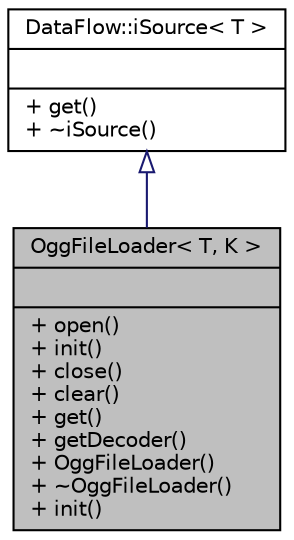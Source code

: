 digraph "OggFileLoader&lt; T, K &gt;"
{
 // INTERACTIVE_SVG=YES
  bgcolor="transparent";
  edge [fontname="Helvetica",fontsize="10",labelfontname="Helvetica",labelfontsize="10"];
  node [fontname="Helvetica",fontsize="10",shape=record];
  Node0 [label="{OggFileLoader\< T, K \>\n||+ open()\l+ init()\l+ close()\l+ clear()\l+ get()\l+ getDecoder()\l+ OggFileLoader()\l+ ~OggFileLoader()\l+ init()\l}",height=0.2,width=0.4,color="black", fillcolor="grey75", style="filled", fontcolor="black"];
  Node1 -> Node0 [dir="back",color="midnightblue",fontsize="10",style="solid",arrowtail="onormal",fontname="Helvetica"];
  Node1 [label="{DataFlow::iSource\< T \>\n||+ get()\l+ ~iSource()\l}",height=0.2,width=0.4,color="black",URL="$classDataFlow_1_1iSource.html"];
}

